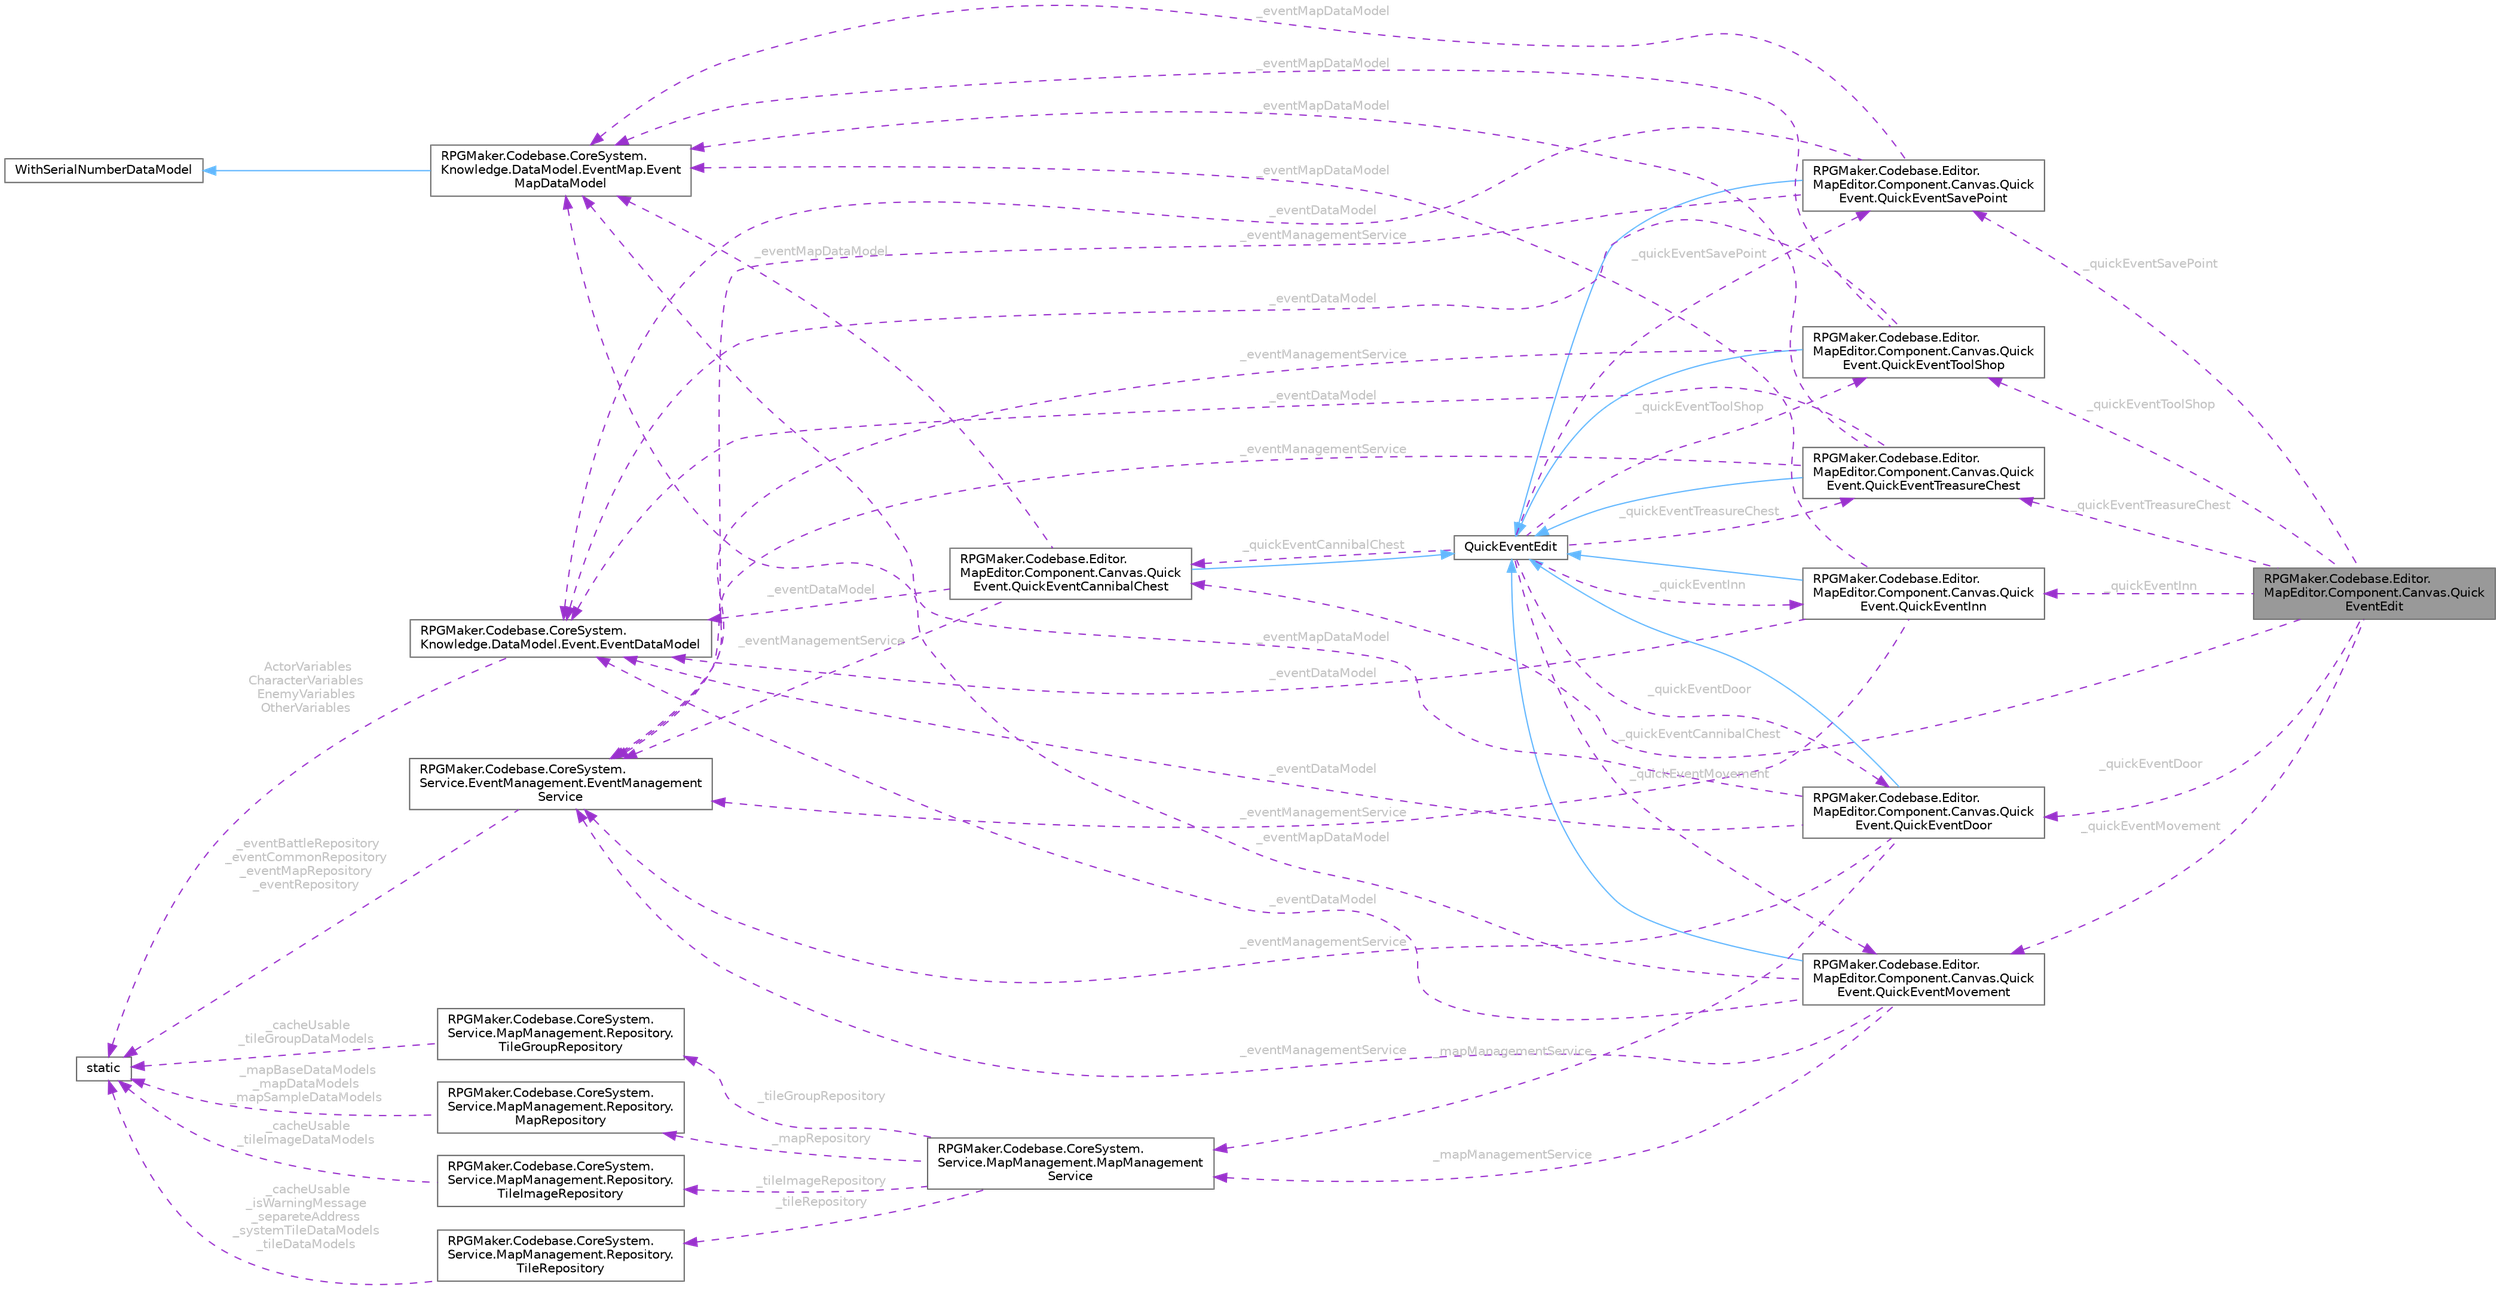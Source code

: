 digraph "RPGMaker.Codebase.Editor.MapEditor.Component.Canvas.QuickEventEdit"
{
 // LATEX_PDF_SIZE
  bgcolor="transparent";
  edge [fontname=Helvetica,fontsize=10,labelfontname=Helvetica,labelfontsize=10];
  node [fontname=Helvetica,fontsize=10,shape=box,height=0.2,width=0.4];
  rankdir="LR";
  Node1 [id="Node000001",label="RPGMaker.Codebase.Editor.\lMapEditor.Component.Canvas.Quick\lEventEdit",height=0.2,width=0.4,color="gray40", fillcolor="grey60", style="filled", fontcolor="black",tooltip="😁 簡単イベント　＞　編集"];
  Node2 -> Node1 [id="edge1_Node000001_Node000002",dir="back",color="darkorchid3",style="dashed",tooltip=" ",label=" _quickEventCannibalChest",fontcolor="grey" ];
  Node2 [id="Node000002",label="RPGMaker.Codebase.Editor.\lMapEditor.Component.Canvas.Quick\lEvent.QuickEventCannibalChest",height=0.2,width=0.4,color="gray40", fillcolor="white", style="filled",URL="$db/da7/class_r_p_g_maker_1_1_codebase_1_1_editor_1_1_map_editor_1_1_component_1_1_canvas_1_1_quick_even2073917318e51816556fc57cab8cc5cf.html",tooltip="😁 簡単イベント　＞　人食い箱"];
  Node3 -> Node2 [id="edge2_Node000002_Node000003",dir="back",color="steelblue1",style="solid",tooltip=" "];
  Node3 [id="Node000003",label="QuickEventEdit",height=0.2,width=0.4,color="gray40", fillcolor="white", style="filled",URL="$d8/d87/class_r_p_g_maker_1_1_codebase_1_1_editor_1_1_map_editor_1_1_component_1_1_canvas_1_1_quick_event_edit.html",tooltip="😁 簡単イベント　＞　編集"];
  Node2 -> Node3 [id="edge3_Node000003_Node000002",dir="back",color="darkorchid3",style="dashed",tooltip=" ",label=" _quickEventCannibalChest",fontcolor="grey" ];
  Node4 -> Node3 [id="edge4_Node000003_Node000004",dir="back",color="darkorchid3",style="dashed",tooltip=" ",label=" _quickEventDoor",fontcolor="grey" ];
  Node4 [id="Node000004",label="RPGMaker.Codebase.Editor.\lMapEditor.Component.Canvas.Quick\lEvent.QuickEventDoor",height=0.2,width=0.4,color="gray40", fillcolor="white", style="filled",URL="$d7/d58/class_r_p_g_maker_1_1_codebase_1_1_editor_1_1_map_editor_1_1_component_1_1_canvas_1_1_quick_event_1_1_quick_event_door.html",tooltip="😁 簡単イベント　＞　扉"];
  Node3 -> Node4 [id="edge5_Node000004_Node000003",dir="back",color="steelblue1",style="solid",tooltip=" "];
  Node5 -> Node4 [id="edge6_Node000004_Node000005",dir="back",color="darkorchid3",style="dashed",tooltip=" ",label=" _eventDataModel",fontcolor="grey" ];
  Node5 [id="Node000005",label="RPGMaker.Codebase.CoreSystem.\lKnowledge.DataModel.Event.EventDataModel",height=0.2,width=0.4,color="gray40", fillcolor="white", style="filled",URL="$d3/d9a/class_r_p_g_maker_1_1_codebase_1_1_core_system_1_1_knowledge_1_1_data_model_1_1_event_1_1_event_data_model.html",tooltip="😁 イベント・データ・モデル"];
  Node6 -> Node5 [id="edge7_Node000005_Node000006",dir="back",color="darkorchid3",style="dashed",tooltip=" ",label=" ActorVariables\nCharacterVariables\nEnemyVariables\nOtherVariables",fontcolor="grey" ];
  Node6 [id="Node000006",label="static",height=0.2,width=0.4,color="gray40", fillcolor="white", style="filled",tooltip=" "];
  Node7 -> Node4 [id="edge8_Node000004_Node000007",dir="back",color="darkorchid3",style="dashed",tooltip=" ",label=" _eventManagementService",fontcolor="grey" ];
  Node7 [id="Node000007",label="RPGMaker.Codebase.CoreSystem.\lService.EventManagement.EventManagement\lService",height=0.2,width=0.4,color="gray40", fillcolor="white", style="filled",URL="$d5/d7b/class_r_p_g_maker_1_1_codebase_1_1_core_system_1_1_service_1_1_event_management_1_1_event_management_service.html",tooltip="😁 イベント管理サービス"];
  Node6 -> Node7 [id="edge9_Node000007_Node000006",dir="back",color="darkorchid3",style="dashed",tooltip=" ",label=" _eventBattleRepository\n_eventCommonRepository\n_eventMapRepository\n_eventRepository",fontcolor="grey" ];
  Node8 -> Node4 [id="edge10_Node000004_Node000008",dir="back",color="darkorchid3",style="dashed",tooltip=" ",label=" _eventMapDataModel",fontcolor="grey" ];
  Node8 [id="Node000008",label="RPGMaker.Codebase.CoreSystem.\lKnowledge.DataModel.EventMap.Event\lMapDataModel",height=0.2,width=0.4,color="gray40", fillcolor="white", style="filled",URL="$df/d2c/class_r_p_g_maker_1_1_codebase_1_1_core_system_1_1_knowledge_1_1_data_model_1_1_event_map_1_1_event_map_data_model.html",tooltip="😁 イベント・マップ・データ・モデル"];
  Node9 -> Node8 [id="edge11_Node000008_Node000009",dir="back",color="steelblue1",style="solid",tooltip=" "];
  Node9 [id="Node000009",label="WithSerialNumberDataModel",height=0.2,width=0.4,color="gray40", fillcolor="white", style="filled",tooltip=" "];
  Node10 -> Node4 [id="edge12_Node000004_Node000010",dir="back",color="darkorchid3",style="dashed",tooltip=" ",label=" _mapManagementService",fontcolor="grey" ];
  Node10 [id="Node000010",label="RPGMaker.Codebase.CoreSystem.\lService.MapManagement.MapManagement\lService",height=0.2,width=0.4,color="gray40", fillcolor="white", style="filled",URL="$da/d11/class_r_p_g_maker_1_1_codebase_1_1_core_system_1_1_service_1_1_map_management_1_1_map_management_service.html",tooltip="😁 マップ管理サービス"];
  Node11 -> Node10 [id="edge13_Node000010_Node000011",dir="back",color="darkorchid3",style="dashed",tooltip=" ",label=" _mapRepository",fontcolor="grey" ];
  Node11 [id="Node000011",label="RPGMaker.Codebase.CoreSystem.\lService.MapManagement.Repository.\lMapRepository",height=0.2,width=0.4,color="gray40", fillcolor="white", style="filled",URL="$d5/d90/class_r_p_g_maker_1_1_codebase_1_1_core_system_1_1_service_1_1_map_management_1_1_repository_1_1_map_repository.html",tooltip="😁 マップ置き場"];
  Node6 -> Node11 [id="edge14_Node000011_Node000006",dir="back",color="darkorchid3",style="dashed",tooltip=" ",label=" _mapBaseDataModels\n_mapDataModels\n_mapSampleDataModels",fontcolor="grey" ];
  Node12 -> Node10 [id="edge15_Node000010_Node000012",dir="back",color="darkorchid3",style="dashed",tooltip=" ",label=" _tileRepository",fontcolor="grey" ];
  Node12 [id="Node000012",label="RPGMaker.Codebase.CoreSystem.\lService.MapManagement.Repository.\lTileRepository",height=0.2,width=0.4,color="gray40", fillcolor="white", style="filled",URL="$d3/df6/class_r_p_g_maker_1_1_codebase_1_1_core_system_1_1_service_1_1_map_management_1_1_repository_1_1_tile_repository.html",tooltip="😁 タイル置き場"];
  Node6 -> Node12 [id="edge16_Node000012_Node000006",dir="back",color="darkorchid3",style="dashed",tooltip=" ",label=" _cacheUsable\n_isWarningMessage\n_separeteAddress\n_systemTileDataModels\n_tileDataModels",fontcolor="grey" ];
  Node13 -> Node10 [id="edge17_Node000010_Node000013",dir="back",color="darkorchid3",style="dashed",tooltip=" ",label=" _tileGroupRepository",fontcolor="grey" ];
  Node13 [id="Node000013",label="RPGMaker.Codebase.CoreSystem.\lService.MapManagement.Repository.\lTileGroupRepository",height=0.2,width=0.4,color="gray40", fillcolor="white", style="filled",URL="$d5/d90/class_r_p_g_maker_1_1_codebase_1_1_core_system_1_1_service_1_1_map_management_1_1_repository_1_1_tile_group_repository.html",tooltip="😁 タイル・グループ置き場"];
  Node6 -> Node13 [id="edge18_Node000013_Node000006",dir="back",color="darkorchid3",style="dashed",tooltip=" ",label=" _cacheUsable\n_tileGroupDataModels",fontcolor="grey" ];
  Node14 -> Node10 [id="edge19_Node000010_Node000014",dir="back",color="darkorchid3",style="dashed",tooltip=" ",label=" _tileImageRepository",fontcolor="grey" ];
  Node14 [id="Node000014",label="RPGMaker.Codebase.CoreSystem.\lService.MapManagement.Repository.\lTileImageRepository",height=0.2,width=0.4,color="gray40", fillcolor="white", style="filled",URL="$d4/d79/class_r_p_g_maker_1_1_codebase_1_1_core_system_1_1_service_1_1_map_management_1_1_repository_1_1_tile_image_repository.html",tooltip="😁 タイル画像置き場"];
  Node6 -> Node14 [id="edge20_Node000014_Node000006",dir="back",color="darkorchid3",style="dashed",tooltip=" ",label=" _cacheUsable\n_tileImageDataModels",fontcolor="grey" ];
  Node15 -> Node3 [id="edge21_Node000003_Node000015",dir="back",color="darkorchid3",style="dashed",tooltip=" ",label=" _quickEventInn",fontcolor="grey" ];
  Node15 [id="Node000015",label="RPGMaker.Codebase.Editor.\lMapEditor.Component.Canvas.Quick\lEvent.QuickEventInn",height=0.2,width=0.4,color="gray40", fillcolor="white", style="filled",URL="$da/dd1/class_r_p_g_maker_1_1_codebase_1_1_editor_1_1_map_editor_1_1_component_1_1_canvas_1_1_quick_event_1_1_quick_event_inn.html",tooltip="😁 簡単イベント　＞　宿屋"];
  Node3 -> Node15 [id="edge22_Node000015_Node000003",dir="back",color="steelblue1",style="solid",tooltip=" "];
  Node5 -> Node15 [id="edge23_Node000015_Node000005",dir="back",color="darkorchid3",style="dashed",tooltip=" ",label=" _eventDataModel",fontcolor="grey" ];
  Node7 -> Node15 [id="edge24_Node000015_Node000007",dir="back",color="darkorchid3",style="dashed",tooltip=" ",label=" _eventManagementService",fontcolor="grey" ];
  Node8 -> Node15 [id="edge25_Node000015_Node000008",dir="back",color="darkorchid3",style="dashed",tooltip=" ",label=" _eventMapDataModel",fontcolor="grey" ];
  Node16 -> Node3 [id="edge26_Node000003_Node000016",dir="back",color="darkorchid3",style="dashed",tooltip=" ",label=" _quickEventMovement",fontcolor="grey" ];
  Node16 [id="Node000016",label="RPGMaker.Codebase.Editor.\lMapEditor.Component.Canvas.Quick\lEvent.QuickEventMovement",height=0.2,width=0.4,color="gray40", fillcolor="white", style="filled",URL="$d1/d71/class_r_p_g_maker_1_1_codebase_1_1_editor_1_1_map_editor_1_1_component_1_1_canvas_1_1_quick_event_1_1_quick_event_movement.html",tooltip="😁 簡単イベント　＞　移動"];
  Node3 -> Node16 [id="edge27_Node000016_Node000003",dir="back",color="steelblue1",style="solid",tooltip=" "];
  Node5 -> Node16 [id="edge28_Node000016_Node000005",dir="back",color="darkorchid3",style="dashed",tooltip=" ",label=" _eventDataModel",fontcolor="grey" ];
  Node7 -> Node16 [id="edge29_Node000016_Node000007",dir="back",color="darkorchid3",style="dashed",tooltip=" ",label=" _eventManagementService",fontcolor="grey" ];
  Node8 -> Node16 [id="edge30_Node000016_Node000008",dir="back",color="darkorchid3",style="dashed",tooltip=" ",label=" _eventMapDataModel",fontcolor="grey" ];
  Node10 -> Node16 [id="edge31_Node000016_Node000010",dir="back",color="darkorchid3",style="dashed",tooltip=" ",label=" _mapManagementService",fontcolor="grey" ];
  Node17 -> Node3 [id="edge32_Node000003_Node000017",dir="back",color="darkorchid3",style="dashed",tooltip=" ",label=" _quickEventSavePoint",fontcolor="grey" ];
  Node17 [id="Node000017",label="RPGMaker.Codebase.Editor.\lMapEditor.Component.Canvas.Quick\lEvent.QuickEventSavePoint",height=0.2,width=0.4,color="gray40", fillcolor="white", style="filled",URL="$df/deb/class_r_p_g_maker_1_1_codebase_1_1_editor_1_1_map_editor_1_1_component_1_1_canvas_1_1_quick_event_1_1_quick_event_save_point.html",tooltip="😁 簡単イベント　＞　保存点"];
  Node3 -> Node17 [id="edge33_Node000017_Node000003",dir="back",color="steelblue1",style="solid",tooltip=" "];
  Node5 -> Node17 [id="edge34_Node000017_Node000005",dir="back",color="darkorchid3",style="dashed",tooltip=" ",label=" _eventDataModel",fontcolor="grey" ];
  Node7 -> Node17 [id="edge35_Node000017_Node000007",dir="back",color="darkorchid3",style="dashed",tooltip=" ",label=" _eventManagementService",fontcolor="grey" ];
  Node8 -> Node17 [id="edge36_Node000017_Node000008",dir="back",color="darkorchid3",style="dashed",tooltip=" ",label=" _eventMapDataModel",fontcolor="grey" ];
  Node18 -> Node3 [id="edge37_Node000003_Node000018",dir="back",color="darkorchid3",style="dashed",tooltip=" ",label=" _quickEventToolShop",fontcolor="grey" ];
  Node18 [id="Node000018",label="RPGMaker.Codebase.Editor.\lMapEditor.Component.Canvas.Quick\lEvent.QuickEventToolShop",height=0.2,width=0.4,color="gray40", fillcolor="white", style="filled",URL="$d4/dc1/class_r_p_g_maker_1_1_codebase_1_1_editor_1_1_map_editor_1_1_component_1_1_canvas_1_1_quick_event_1_1_quick_event_tool_shop.html",tooltip="😁 簡単イベント　＞　ツール店"];
  Node3 -> Node18 [id="edge38_Node000018_Node000003",dir="back",color="steelblue1",style="solid",tooltip=" "];
  Node5 -> Node18 [id="edge39_Node000018_Node000005",dir="back",color="darkorchid3",style="dashed",tooltip=" ",label=" _eventDataModel",fontcolor="grey" ];
  Node7 -> Node18 [id="edge40_Node000018_Node000007",dir="back",color="darkorchid3",style="dashed",tooltip=" ",label=" _eventManagementService",fontcolor="grey" ];
  Node8 -> Node18 [id="edge41_Node000018_Node000008",dir="back",color="darkorchid3",style="dashed",tooltip=" ",label=" _eventMapDataModel",fontcolor="grey" ];
  Node19 -> Node3 [id="edge42_Node000003_Node000019",dir="back",color="darkorchid3",style="dashed",tooltip=" ",label=" _quickEventTreasureChest",fontcolor="grey" ];
  Node19 [id="Node000019",label="RPGMaker.Codebase.Editor.\lMapEditor.Component.Canvas.Quick\lEvent.QuickEventTreasureChest",height=0.2,width=0.4,color="gray40", fillcolor="white", style="filled",URL="$df/d9c/class_r_p_g_maker_1_1_codebase_1_1_editor_1_1_map_editor_1_1_component_1_1_canvas_1_1_quick_evenf9d9e74c6d7e114deb04c0e93a0da4a7.html",tooltip="😁 簡単イベント　＞　宝箱"];
  Node3 -> Node19 [id="edge43_Node000019_Node000003",dir="back",color="steelblue1",style="solid",tooltip=" "];
  Node5 -> Node19 [id="edge44_Node000019_Node000005",dir="back",color="darkorchid3",style="dashed",tooltip=" ",label=" _eventDataModel",fontcolor="grey" ];
  Node7 -> Node19 [id="edge45_Node000019_Node000007",dir="back",color="darkorchid3",style="dashed",tooltip=" ",label=" _eventManagementService",fontcolor="grey" ];
  Node8 -> Node19 [id="edge46_Node000019_Node000008",dir="back",color="darkorchid3",style="dashed",tooltip=" ",label=" _eventMapDataModel",fontcolor="grey" ];
  Node5 -> Node2 [id="edge47_Node000002_Node000005",dir="back",color="darkorchid3",style="dashed",tooltip=" ",label=" _eventDataModel",fontcolor="grey" ];
  Node7 -> Node2 [id="edge48_Node000002_Node000007",dir="back",color="darkorchid3",style="dashed",tooltip=" ",label=" _eventManagementService",fontcolor="grey" ];
  Node8 -> Node2 [id="edge49_Node000002_Node000008",dir="back",color="darkorchid3",style="dashed",tooltip=" ",label=" _eventMapDataModel",fontcolor="grey" ];
  Node4 -> Node1 [id="edge50_Node000001_Node000004",dir="back",color="darkorchid3",style="dashed",tooltip=" ",label=" _quickEventDoor",fontcolor="grey" ];
  Node15 -> Node1 [id="edge51_Node000001_Node000015",dir="back",color="darkorchid3",style="dashed",tooltip=" ",label=" _quickEventInn",fontcolor="grey" ];
  Node16 -> Node1 [id="edge52_Node000001_Node000016",dir="back",color="darkorchid3",style="dashed",tooltip=" ",label=" _quickEventMovement",fontcolor="grey" ];
  Node17 -> Node1 [id="edge53_Node000001_Node000017",dir="back",color="darkorchid3",style="dashed",tooltip=" ",label=" _quickEventSavePoint",fontcolor="grey" ];
  Node18 -> Node1 [id="edge54_Node000001_Node000018",dir="back",color="darkorchid3",style="dashed",tooltip=" ",label=" _quickEventToolShop",fontcolor="grey" ];
  Node19 -> Node1 [id="edge55_Node000001_Node000019",dir="back",color="darkorchid3",style="dashed",tooltip=" ",label=" _quickEventTreasureChest",fontcolor="grey" ];
}
